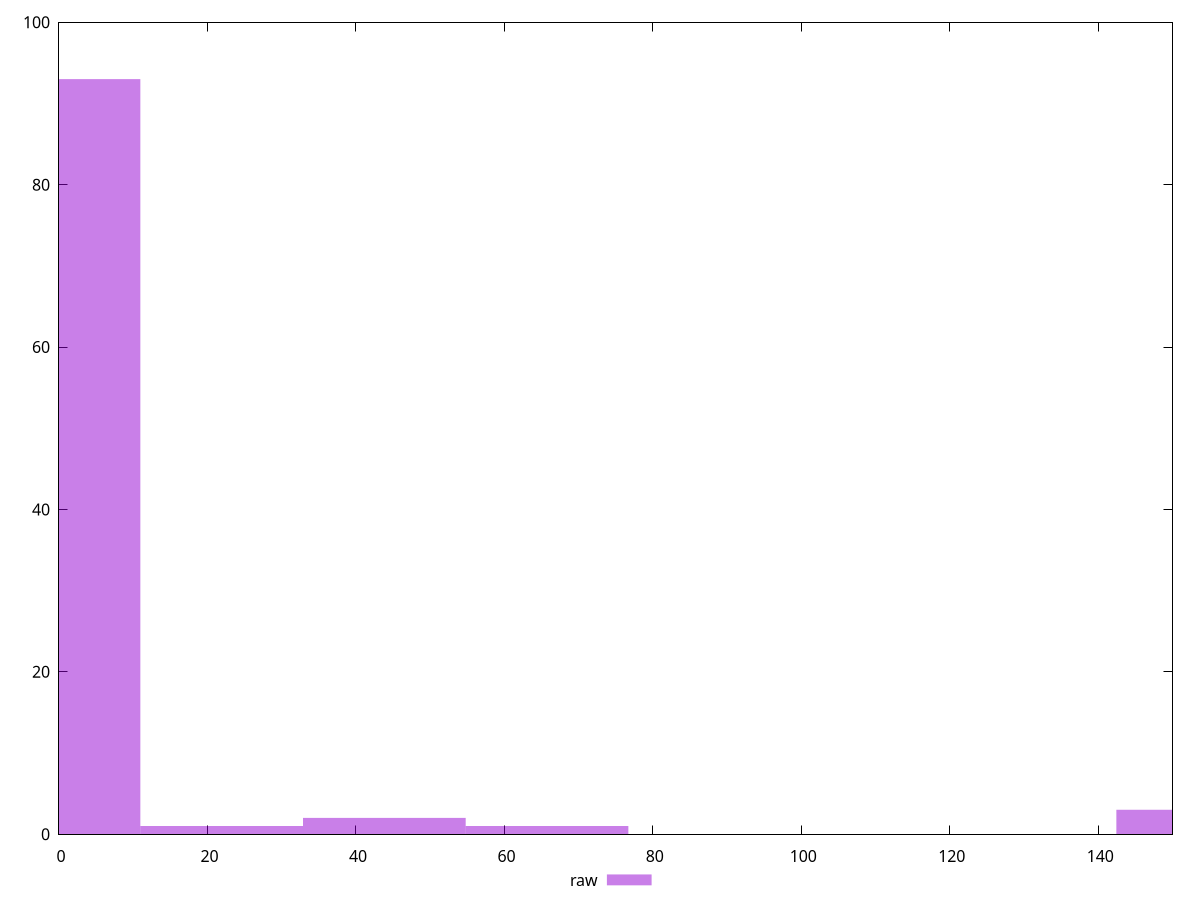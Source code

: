 reset

$raw <<EOF
0 93
153.39584435025452 3
65.74107615010908 1
43.82738410007272 2
21.91369205003636 1
EOF

set key outside below
set boxwidth 21.91369205003636
set xrange [0:150]
set yrange [0:100]
set trange [0:100]
set style fill transparent solid 0.5 noborder
set terminal svg size 640, 490 enhanced background rgb 'white'
set output "reports/report_00028_2021-02-24T12-49-42.674Z/unused-css-rules/samples/card/raw/histogram.svg"

plot $raw title "raw" with boxes

reset

